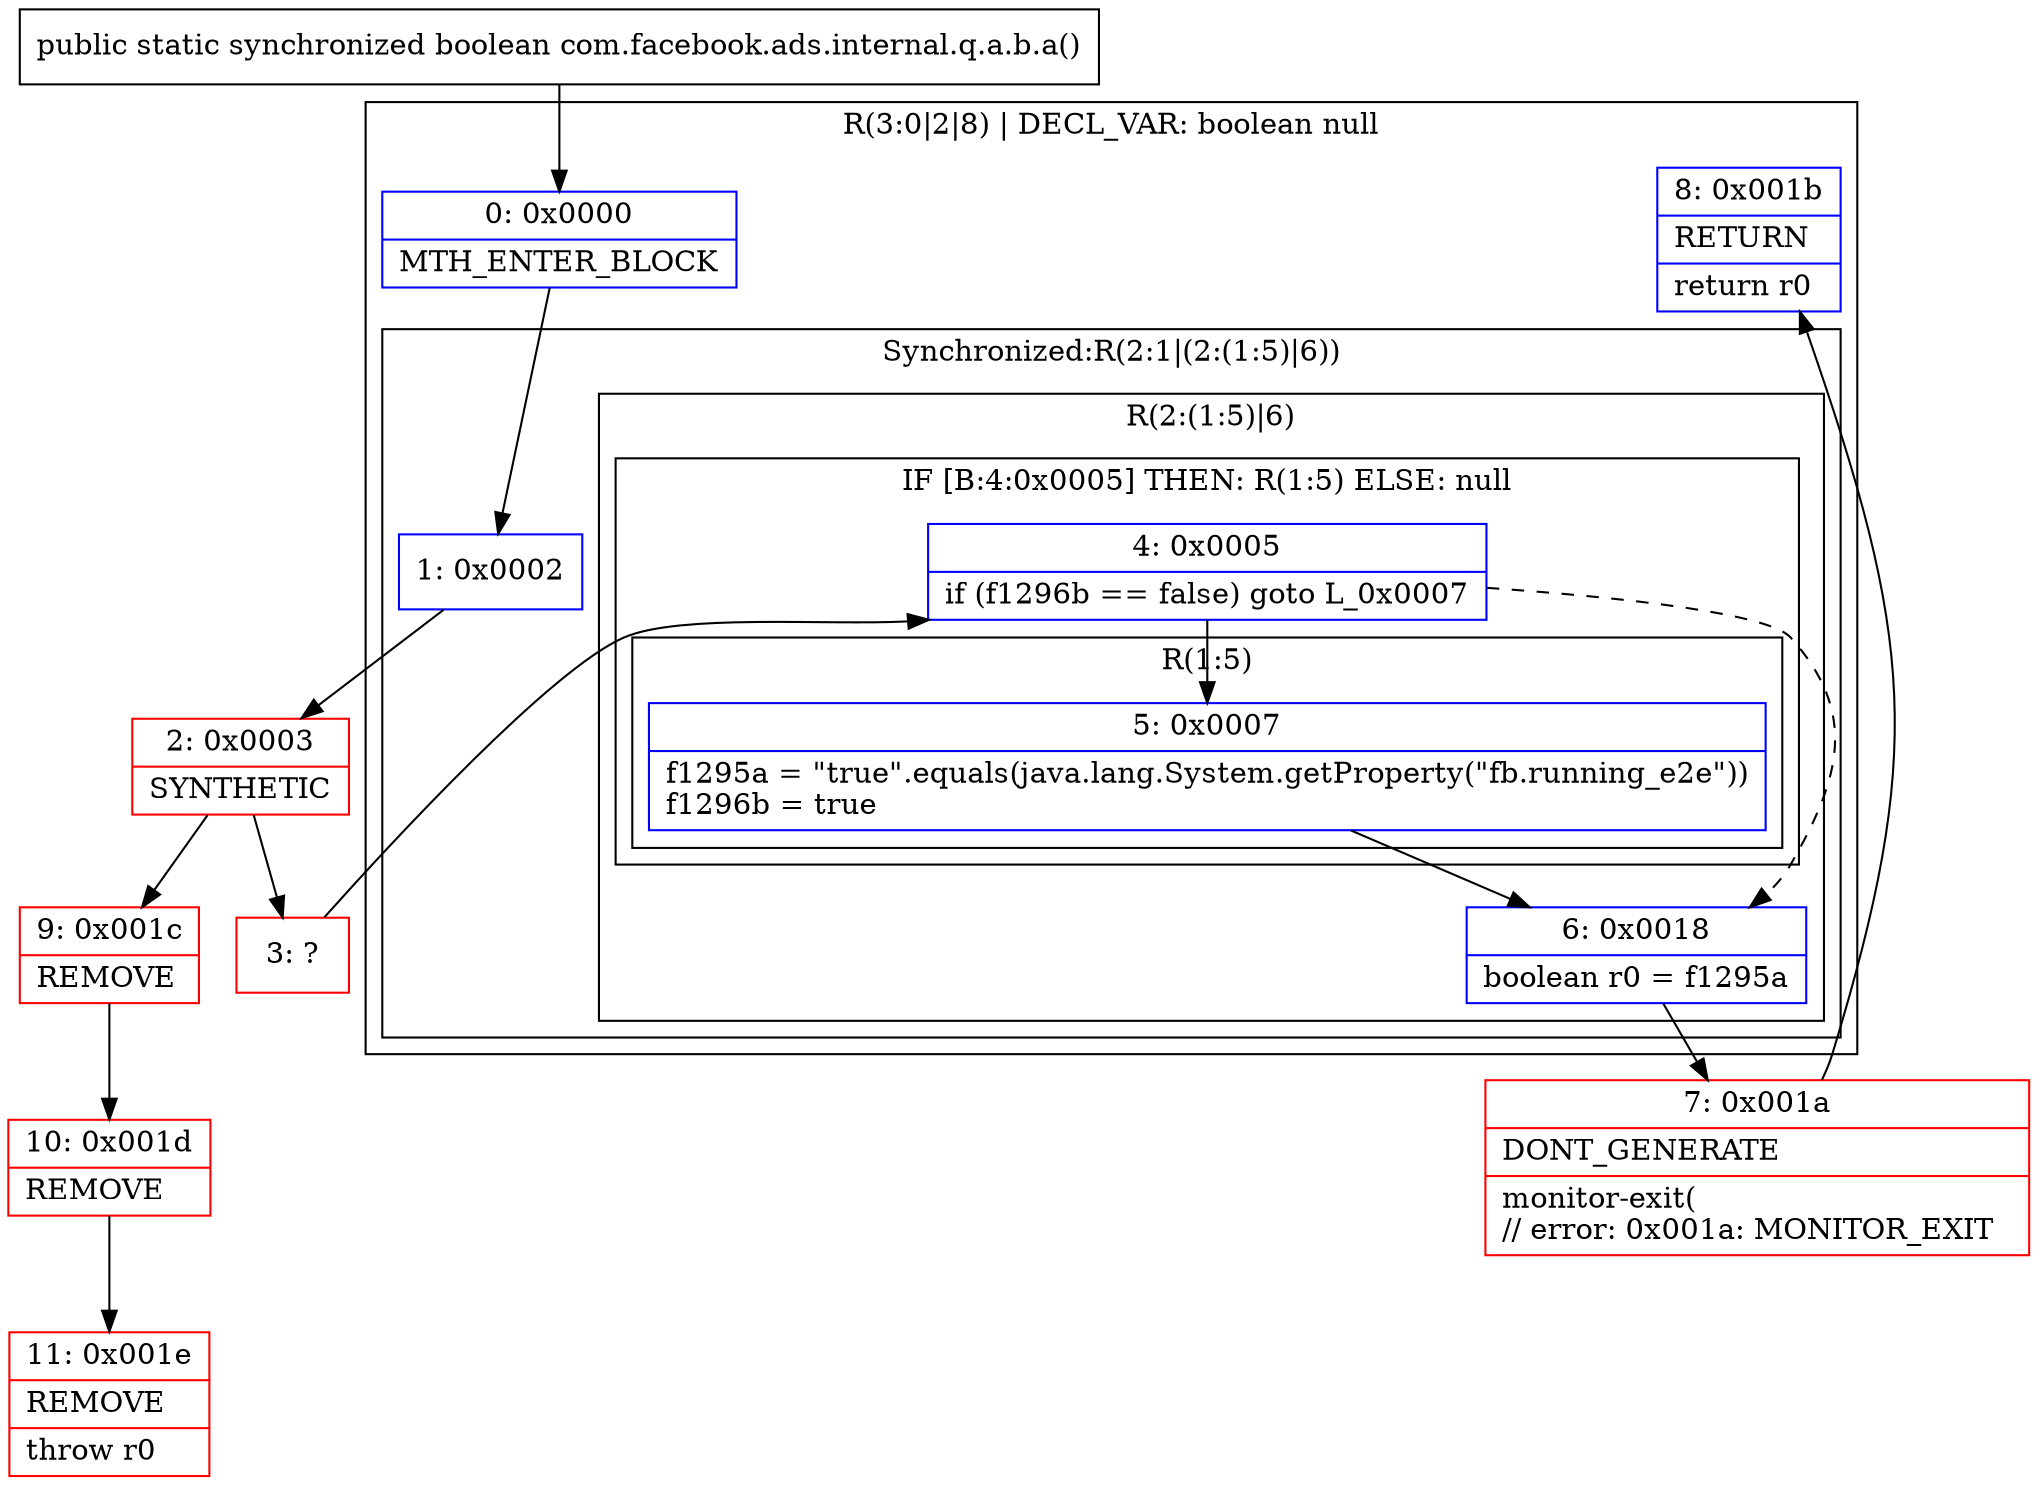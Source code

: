 digraph "CFG forcom.facebook.ads.internal.q.a.b.a()Z" {
subgraph cluster_Region_1718924170 {
label = "R(3:0|2|8) | DECL_VAR: boolean null\l";
node [shape=record,color=blue];
Node_0 [shape=record,label="{0\:\ 0x0000|MTH_ENTER_BLOCK\l}"];
subgraph cluster_SynchronizedRegion_507239234 {
label = "Synchronized:R(2:1|(2:(1:5)|6))";
node [shape=record,color=blue];
Node_1 [shape=record,label="{1\:\ 0x0002}"];
subgraph cluster_Region_1380320354 {
label = "R(2:(1:5)|6)";
node [shape=record,color=blue];
subgraph cluster_IfRegion_1164692122 {
label = "IF [B:4:0x0005] THEN: R(1:5) ELSE: null";
node [shape=record,color=blue];
Node_4 [shape=record,label="{4\:\ 0x0005|if (f1296b == false) goto L_0x0007\l}"];
subgraph cluster_Region_467961971 {
label = "R(1:5)";
node [shape=record,color=blue];
Node_5 [shape=record,label="{5\:\ 0x0007|f1295a = \"true\".equals(java.lang.System.getProperty(\"fb.running_e2e\"))\lf1296b = true\l}"];
}
}
Node_6 [shape=record,label="{6\:\ 0x0018|boolean r0 = f1295a\l}"];
}
}
Node_8 [shape=record,label="{8\:\ 0x001b|RETURN\l|return r0\l}"];
}
Node_2 [shape=record,color=red,label="{2\:\ 0x0003|SYNTHETIC\l}"];
Node_3 [shape=record,color=red,label="{3\:\ ?}"];
Node_7 [shape=record,color=red,label="{7\:\ 0x001a|DONT_GENERATE\l|monitor\-exit(\l\/\/ error: 0x001a: MONITOR_EXIT  \l}"];
Node_9 [shape=record,color=red,label="{9\:\ 0x001c|REMOVE\l}"];
Node_10 [shape=record,color=red,label="{10\:\ 0x001d|REMOVE\l}"];
Node_11 [shape=record,color=red,label="{11\:\ 0x001e|REMOVE\l|throw r0\l}"];
MethodNode[shape=record,label="{public static synchronized boolean com.facebook.ads.internal.q.a.b.a() }"];
MethodNode -> Node_0;
Node_0 -> Node_1;
Node_1 -> Node_2;
Node_4 -> Node_5;
Node_4 -> Node_6[style=dashed];
Node_5 -> Node_6;
Node_6 -> Node_7;
Node_2 -> Node_3;
Node_2 -> Node_9;
Node_3 -> Node_4;
Node_7 -> Node_8;
Node_9 -> Node_10;
Node_10 -> Node_11;
}

